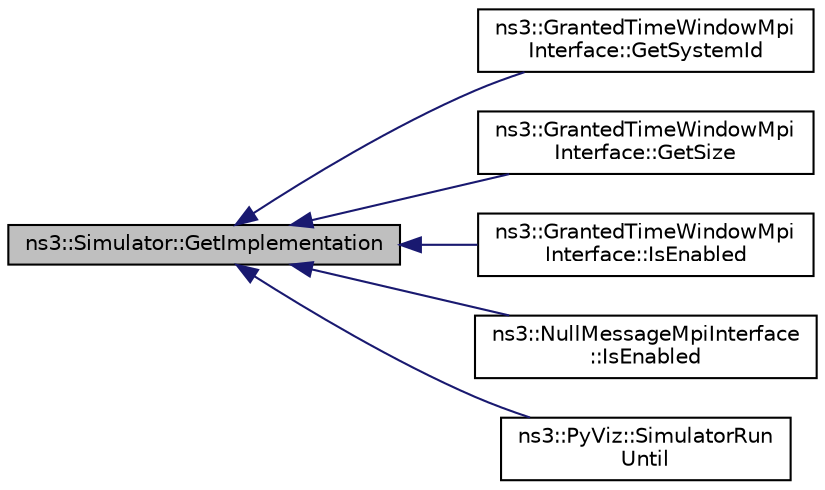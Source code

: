 digraph "ns3::Simulator::GetImplementation"
{
  edge [fontname="Helvetica",fontsize="10",labelfontname="Helvetica",labelfontsize="10"];
  node [fontname="Helvetica",fontsize="10",shape=record];
  rankdir="LR";
  Node1 [label="ns3::Simulator::GetImplementation",height=0.2,width=0.4,color="black", fillcolor="grey75", style="filled", fontcolor="black"];
  Node1 -> Node2 [dir="back",color="midnightblue",fontsize="10",style="solid"];
  Node2 [label="ns3::GrantedTimeWindowMpi\lInterface::GetSystemId",height=0.2,width=0.4,color="black", fillcolor="white", style="filled",URL="$da/db3/classns3_1_1GrantedTimeWindowMpiInterface.html#a947c474d45a4f9c51a76115a8e6a5e01"];
  Node1 -> Node3 [dir="back",color="midnightblue",fontsize="10",style="solid"];
  Node3 [label="ns3::GrantedTimeWindowMpi\lInterface::GetSize",height=0.2,width=0.4,color="black", fillcolor="white", style="filled",URL="$da/db3/classns3_1_1GrantedTimeWindowMpiInterface.html#aff7518c8d1495ae1ea3ee23e5017d21c"];
  Node1 -> Node4 [dir="back",color="midnightblue",fontsize="10",style="solid"];
  Node4 [label="ns3::GrantedTimeWindowMpi\lInterface::IsEnabled",height=0.2,width=0.4,color="black", fillcolor="white", style="filled",URL="$da/db3/classns3_1_1GrantedTimeWindowMpiInterface.html#addb5930995091a33a7fddad4e317c30f"];
  Node1 -> Node5 [dir="back",color="midnightblue",fontsize="10",style="solid"];
  Node5 [label="ns3::NullMessageMpiInterface\l::IsEnabled",height=0.2,width=0.4,color="black", fillcolor="white", style="filled",URL="$d0/d9f/classns3_1_1NullMessageMpiInterface.html#a7f7b4f199007ebd7ea75ff111a43e831"];
  Node1 -> Node6 [dir="back",color="midnightblue",fontsize="10",style="solid"];
  Node6 [label="ns3::PyViz::SimulatorRun\lUntil",height=0.2,width=0.4,color="black", fillcolor="white", style="filled",URL="$db/d7c/classns3_1_1PyViz.html#a55ad813c3ed010c6b5a269b7faa197fb"];
}
